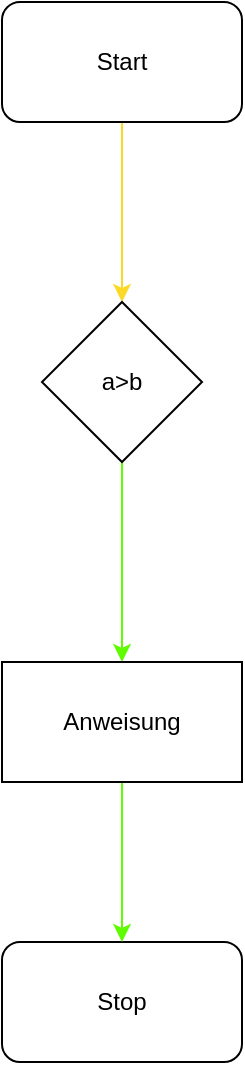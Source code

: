 <mxfile>
    <diagram name="IF" id="GVOOk013WvEWHKtK-UwZ">
        <mxGraphModel dx="610" dy="795" grid="1" gridSize="10" guides="1" tooltips="1" connect="1" arrows="1" fold="1" page="1" pageScale="1" pageWidth="827" pageHeight="1169" math="0" shadow="0">
            <root>
                <mxCell id="4PT_I6anQslSJrOburF--0"/>
                <mxCell id="4PT_I6anQslSJrOburF--1" parent="4PT_I6anQslSJrOburF--0"/>
                <mxCell id="4PT_I6anQslSJrOburF--2" style="edgeStyle=none;html=1;exitX=0.5;exitY=1;exitDx=0;exitDy=0;entryX=0.5;entryY=0;entryDx=0;entryDy=0;fillColor=#f0a30a;strokeColor=#FCD926;" edge="1" parent="4PT_I6anQslSJrOburF--1" source="4PT_I6anQslSJrOburF--3" target="4PT_I6anQslSJrOburF--7">
                    <mxGeometry relative="1" as="geometry"/>
                </mxCell>
                <mxCell id="4PT_I6anQslSJrOburF--3" value="Start" style="rounded=1;whiteSpace=wrap;html=1;" vertex="1" parent="4PT_I6anQslSJrOburF--1">
                    <mxGeometry x="220" y="40" width="120" height="60" as="geometry"/>
                </mxCell>
                <mxCell id="4PT_I6anQslSJrOburF--4" value="Stop" style="rounded=1;whiteSpace=wrap;html=1;" vertex="1" parent="4PT_I6anQslSJrOburF--1">
                    <mxGeometry x="220" y="510" width="120" height="60" as="geometry"/>
                </mxCell>
                <mxCell id="EFk6dUOs-8n4eU8mLTJk-0" style="edgeStyle=none;html=1;exitX=0.5;exitY=1;exitDx=0;exitDy=0;strokeColor=#60FC00;" edge="1" parent="4PT_I6anQslSJrOburF--1" source="4PT_I6anQslSJrOburF--7" target="4PT_I6anQslSJrOburF--11">
                    <mxGeometry relative="1" as="geometry"/>
                </mxCell>
                <mxCell id="4PT_I6anQslSJrOburF--7" value="a&amp;gt;b" style="rhombus;whiteSpace=wrap;html=1;" vertex="1" parent="4PT_I6anQslSJrOburF--1">
                    <mxGeometry x="240" y="190" width="80" height="80" as="geometry"/>
                </mxCell>
                <mxCell id="EFk6dUOs-8n4eU8mLTJk-1" style="edgeStyle=none;html=1;exitX=0.5;exitY=1;exitDx=0;exitDy=0;entryX=0.5;entryY=0;entryDx=0;entryDy=0;strokeColor=#60FC00;" edge="1" parent="4PT_I6anQslSJrOburF--1" source="4PT_I6anQslSJrOburF--11" target="4PT_I6anQslSJrOburF--4">
                    <mxGeometry relative="1" as="geometry"/>
                </mxCell>
                <mxCell id="4PT_I6anQslSJrOburF--11" value="Anweisung" style="rounded=0;whiteSpace=wrap;html=1;" vertex="1" parent="4PT_I6anQslSJrOburF--1">
                    <mxGeometry x="220" y="370" width="120" height="60" as="geometry"/>
                </mxCell>
            </root>
        </mxGraphModel>
    </diagram>
    <diagram id="nLKA9d5DeGtWCZHH4f3R" name="IF-ELSE">
        <mxGraphModel dx="547" dy="795" grid="1" gridSize="10" guides="1" tooltips="1" connect="1" arrows="1" fold="1" page="1" pageScale="1" pageWidth="827" pageHeight="1169" math="0" shadow="0">
            <root>
                <mxCell id="0"/>
                <mxCell id="1" parent="0"/>
                <mxCell id="6" style="edgeStyle=none;html=1;exitX=0.5;exitY=1;exitDx=0;exitDy=0;entryX=0.5;entryY=0;entryDx=0;entryDy=0;fillColor=#f0a30a;strokeColor=#BD7000;" edge="1" parent="1" source="2" target="4">
                    <mxGeometry relative="1" as="geometry"/>
                </mxCell>
                <mxCell id="2" value="Start" style="rounded=1;whiteSpace=wrap;html=1;" vertex="1" parent="1">
                    <mxGeometry x="220" y="40" width="120" height="60" as="geometry"/>
                </mxCell>
                <mxCell id="3" value="Stop" style="rounded=1;whiteSpace=wrap;html=1;" vertex="1" parent="1">
                    <mxGeometry x="220" y="510" width="120" height="60" as="geometry"/>
                </mxCell>
                <mxCell id="12" value="Ja" style="edgeStyle=none;html=1;exitX=0;exitY=1;exitDx=0;exitDy=0;entryX=0.5;entryY=0;entryDx=0;entryDy=0;fillColor=#60a917;strokeColor=#5FFA00;" edge="1" parent="1" source="4" target="5">
                    <mxGeometry relative="1" as="geometry"/>
                </mxCell>
                <mxCell id="13" value="Nein" style="edgeStyle=none;html=1;exitX=1;exitY=1;exitDx=0;exitDy=0;entryX=0.5;entryY=0;entryDx=0;entryDy=0;fillColor=#e51400;strokeColor=#B20000;" edge="1" parent="1" source="4" target="11">
                    <mxGeometry relative="1" as="geometry"/>
                </mxCell>
                <mxCell id="4" value="a&amp;gt;b" style="rhombus;whiteSpace=wrap;html=1;" vertex="1" parent="1">
                    <mxGeometry x="240" y="190" width="80" height="80" as="geometry"/>
                </mxCell>
                <mxCell id="15" style="edgeStyle=none;html=1;exitX=0.5;exitY=1;exitDx=0;exitDy=0;entryX=0;entryY=0.5;entryDx=0;entryDy=0;fillColor=#60a917;strokeColor=#60FC00;" edge="1" parent="1" source="5" target="3">
                    <mxGeometry relative="1" as="geometry"/>
                </mxCell>
                <mxCell id="5" value="Anweisung" style="rounded=0;whiteSpace=wrap;html=1;" vertex="1" parent="1">
                    <mxGeometry x="110" y="380" width="120" height="60" as="geometry"/>
                </mxCell>
                <mxCell id="14" style="edgeStyle=none;html=1;exitX=0.5;exitY=1;exitDx=0;exitDy=0;entryX=1;entryY=0.5;entryDx=0;entryDy=0;fillColor=#e51400;strokeColor=#B20000;" edge="1" parent="1" source="11" target="3">
                    <mxGeometry relative="1" as="geometry"/>
                </mxCell>
                <mxCell id="11" value="Anweisung2" style="rounded=0;whiteSpace=wrap;html=1;" vertex="1" parent="1">
                    <mxGeometry x="340" y="380" width="120" height="60" as="geometry"/>
                </mxCell>
            </root>
        </mxGraphModel>
    </diagram>
</mxfile>